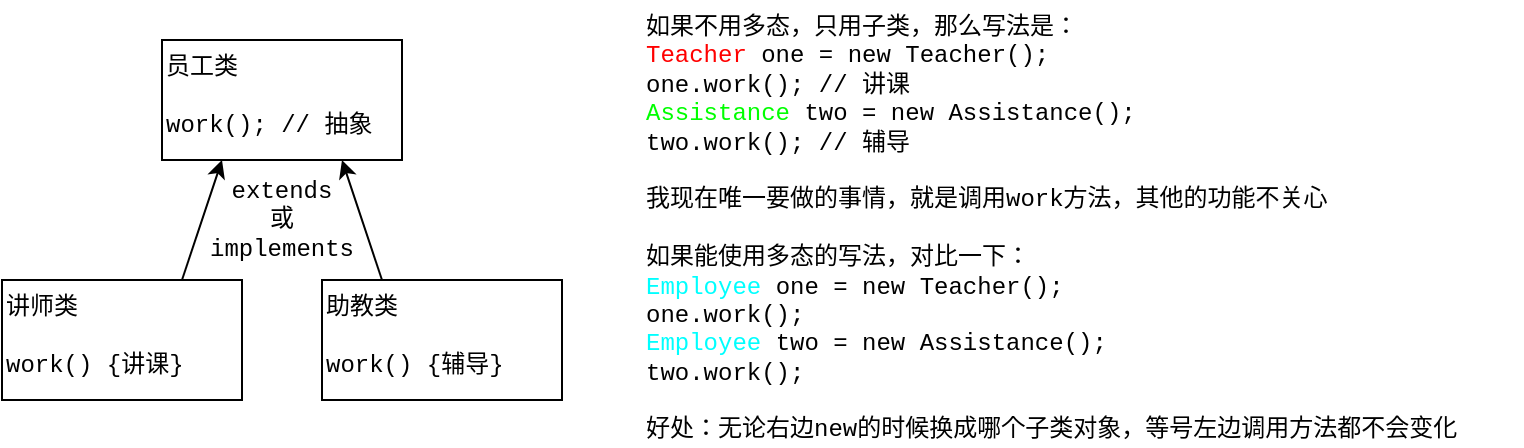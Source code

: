 <mxfile version="13.6.2" type="device"><diagram id="GAJ4jj59zkPCm0568vyB" name="Page-1"><mxGraphModel dx="1422" dy="832" grid="1" gridSize="10" guides="1" tooltips="1" connect="1" arrows="1" fold="1" page="1" pageScale="1" pageWidth="1100" pageHeight="850" math="0" shadow="0"><root><mxCell id="0"/><mxCell id="1" parent="0"/><mxCell id="gYLbtESmrP_BJwnyZJwI-1" value="员工类&lt;br&gt;&lt;br&gt;work(); // 抽象" style="rounded=0;whiteSpace=wrap;html=1;align=left;verticalAlign=top;fontFamily=Courier New;" vertex="1" parent="1"><mxGeometry x="120" y="40" width="120" height="60" as="geometry"/></mxCell><mxCell id="gYLbtESmrP_BJwnyZJwI-2" value="讲师类&lt;br&gt;&lt;br&gt;work() {讲课}" style="rounded=0;whiteSpace=wrap;html=1;align=left;verticalAlign=top;fontFamily=Courier New;" vertex="1" parent="1"><mxGeometry x="40" y="160" width="120" height="60" as="geometry"/></mxCell><mxCell id="gYLbtESmrP_BJwnyZJwI-3" value="助教类&lt;br&gt;&lt;br&gt;work() {辅导}" style="rounded=0;whiteSpace=wrap;html=1;align=left;verticalAlign=top;fontFamily=Courier New;" vertex="1" parent="1"><mxGeometry x="200" y="160" width="120" height="60" as="geometry"/></mxCell><mxCell id="gYLbtESmrP_BJwnyZJwI-4" value="" style="endArrow=classic;html=1;exitX=0.75;exitY=0;exitDx=0;exitDy=0;entryX=0.25;entryY=1;entryDx=0;entryDy=0;" edge="1" parent="1" source="gYLbtESmrP_BJwnyZJwI-2" target="gYLbtESmrP_BJwnyZJwI-1"><mxGeometry width="50" height="50" relative="1" as="geometry"><mxPoint x="520" y="250" as="sourcePoint"/><mxPoint x="570" y="200" as="targetPoint"/></mxGeometry></mxCell><mxCell id="gYLbtESmrP_BJwnyZJwI-5" value="" style="endArrow=classic;html=1;exitX=0.25;exitY=0;exitDx=0;exitDy=0;entryX=0.75;entryY=1;entryDx=0;entryDy=0;" edge="1" parent="1" source="gYLbtESmrP_BJwnyZJwI-3" target="gYLbtESmrP_BJwnyZJwI-1"><mxGeometry width="50" height="50" relative="1" as="geometry"><mxPoint x="140" y="170" as="sourcePoint"/><mxPoint x="160" y="110" as="targetPoint"/></mxGeometry></mxCell><mxCell id="gYLbtESmrP_BJwnyZJwI-6" value="extends&lt;br&gt;或&lt;br&gt;implements" style="text;html=1;strokeColor=none;fillColor=none;align=center;verticalAlign=middle;whiteSpace=wrap;rounded=0;fontFamily=Courier New;" vertex="1" parent="1"><mxGeometry x="160" y="120" width="40" height="20" as="geometry"/></mxCell><mxCell id="gYLbtESmrP_BJwnyZJwI-8" value="如果不用多态，只用子类，那么写法是：&lt;br&gt;&lt;font color=&quot;#ff0000&quot;&gt;Teacher &lt;/font&gt;one = new Teacher();&lt;br&gt;one.work(); // 讲课&lt;br&gt;&lt;font color=&quot;#00ff00&quot;&gt;Assistance &lt;/font&gt;two = new Assistance();&lt;br&gt;two.work(); // 辅导&lt;br&gt;&lt;br&gt;我现在唯一要做的事情，就是调用work方法，其他的功能不关心&lt;br&gt;&lt;br&gt;如果能使用多态的写法，对比一下：&lt;br&gt;&lt;font color=&quot;#00ffff&quot;&gt;Employee &lt;/font&gt;one = new Teacher();&lt;br&gt;one.work();&lt;br&gt;&lt;font color=&quot;#00ffff&quot;&gt;Employee &lt;/font&gt;two = new Assistance();&lt;br&gt;two.work();&lt;br&gt;&lt;br&gt;好处：无论右边new的时候换成哪个子类对象，等号左边调用方法都不会变化" style="text;html=1;strokeColor=none;fillColor=none;align=left;verticalAlign=top;whiteSpace=wrap;rounded=0;fontFamily=Courier New;" vertex="1" parent="1"><mxGeometry x="360" y="20" width="440" height="220" as="geometry"/></mxCell></root></mxGraphModel></diagram></mxfile>